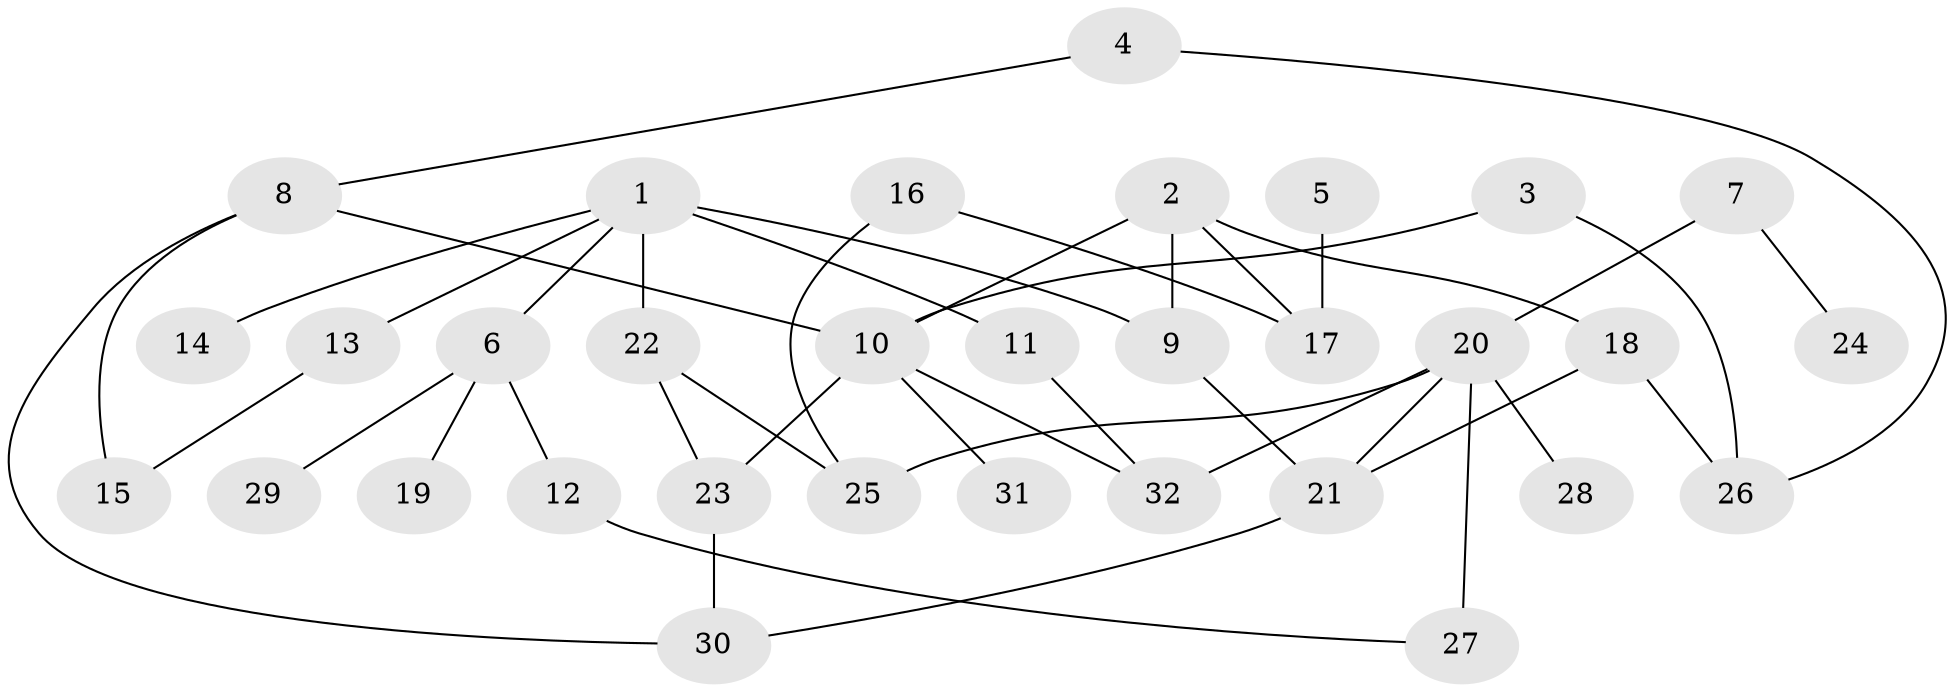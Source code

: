 // original degree distribution, {3: 0.15625, 8: 0.015625, 4: 0.09375, 1: 0.3125, 6: 0.046875, 5: 0.03125, 2: 0.34375}
// Generated by graph-tools (version 1.1) at 2025/00/03/09/25 03:00:57]
// undirected, 32 vertices, 43 edges
graph export_dot {
graph [start="1"]
  node [color=gray90,style=filled];
  1;
  2;
  3;
  4;
  5;
  6;
  7;
  8;
  9;
  10;
  11;
  12;
  13;
  14;
  15;
  16;
  17;
  18;
  19;
  20;
  21;
  22;
  23;
  24;
  25;
  26;
  27;
  28;
  29;
  30;
  31;
  32;
  1 -- 6 [weight=1.0];
  1 -- 9 [weight=1.0];
  1 -- 11 [weight=1.0];
  1 -- 13 [weight=1.0];
  1 -- 14 [weight=1.0];
  1 -- 22 [weight=2.0];
  2 -- 9 [weight=1.0];
  2 -- 10 [weight=1.0];
  2 -- 17 [weight=1.0];
  2 -- 18 [weight=1.0];
  3 -- 10 [weight=1.0];
  3 -- 26 [weight=1.0];
  4 -- 8 [weight=1.0];
  4 -- 26 [weight=1.0];
  5 -- 17 [weight=1.0];
  6 -- 12 [weight=1.0];
  6 -- 19 [weight=1.0];
  6 -- 29 [weight=1.0];
  7 -- 20 [weight=1.0];
  7 -- 24 [weight=1.0];
  8 -- 10 [weight=1.0];
  8 -- 15 [weight=1.0];
  8 -- 30 [weight=1.0];
  9 -- 21 [weight=1.0];
  10 -- 23 [weight=1.0];
  10 -- 31 [weight=1.0];
  10 -- 32 [weight=1.0];
  11 -- 32 [weight=1.0];
  12 -- 27 [weight=1.0];
  13 -- 15 [weight=1.0];
  16 -- 17 [weight=1.0];
  16 -- 25 [weight=1.0];
  18 -- 21 [weight=1.0];
  18 -- 26 [weight=1.0];
  20 -- 21 [weight=1.0];
  20 -- 25 [weight=1.0];
  20 -- 27 [weight=2.0];
  20 -- 28 [weight=1.0];
  20 -- 32 [weight=1.0];
  21 -- 30 [weight=1.0];
  22 -- 23 [weight=1.0];
  22 -- 25 [weight=1.0];
  23 -- 30 [weight=1.0];
}
